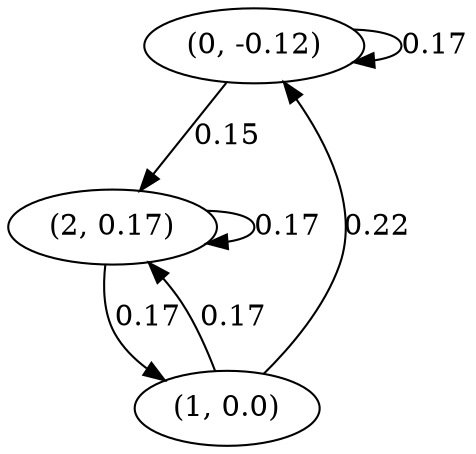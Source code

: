 digraph {
    0 [ label = "(0, -0.12)" ]
    1 [ label = "(1, 0.0)" ]
    2 [ label = "(2, 0.17)" ]
    0 -> 0 [ label = "0.17" ]
    2 -> 2 [ label = "0.17" ]
    1 -> 0 [ label = "0.22" ]
    2 -> 1 [ label = "0.17" ]
    0 -> 2 [ label = "0.15" ]
    1 -> 2 [ label = "0.17" ]
}


